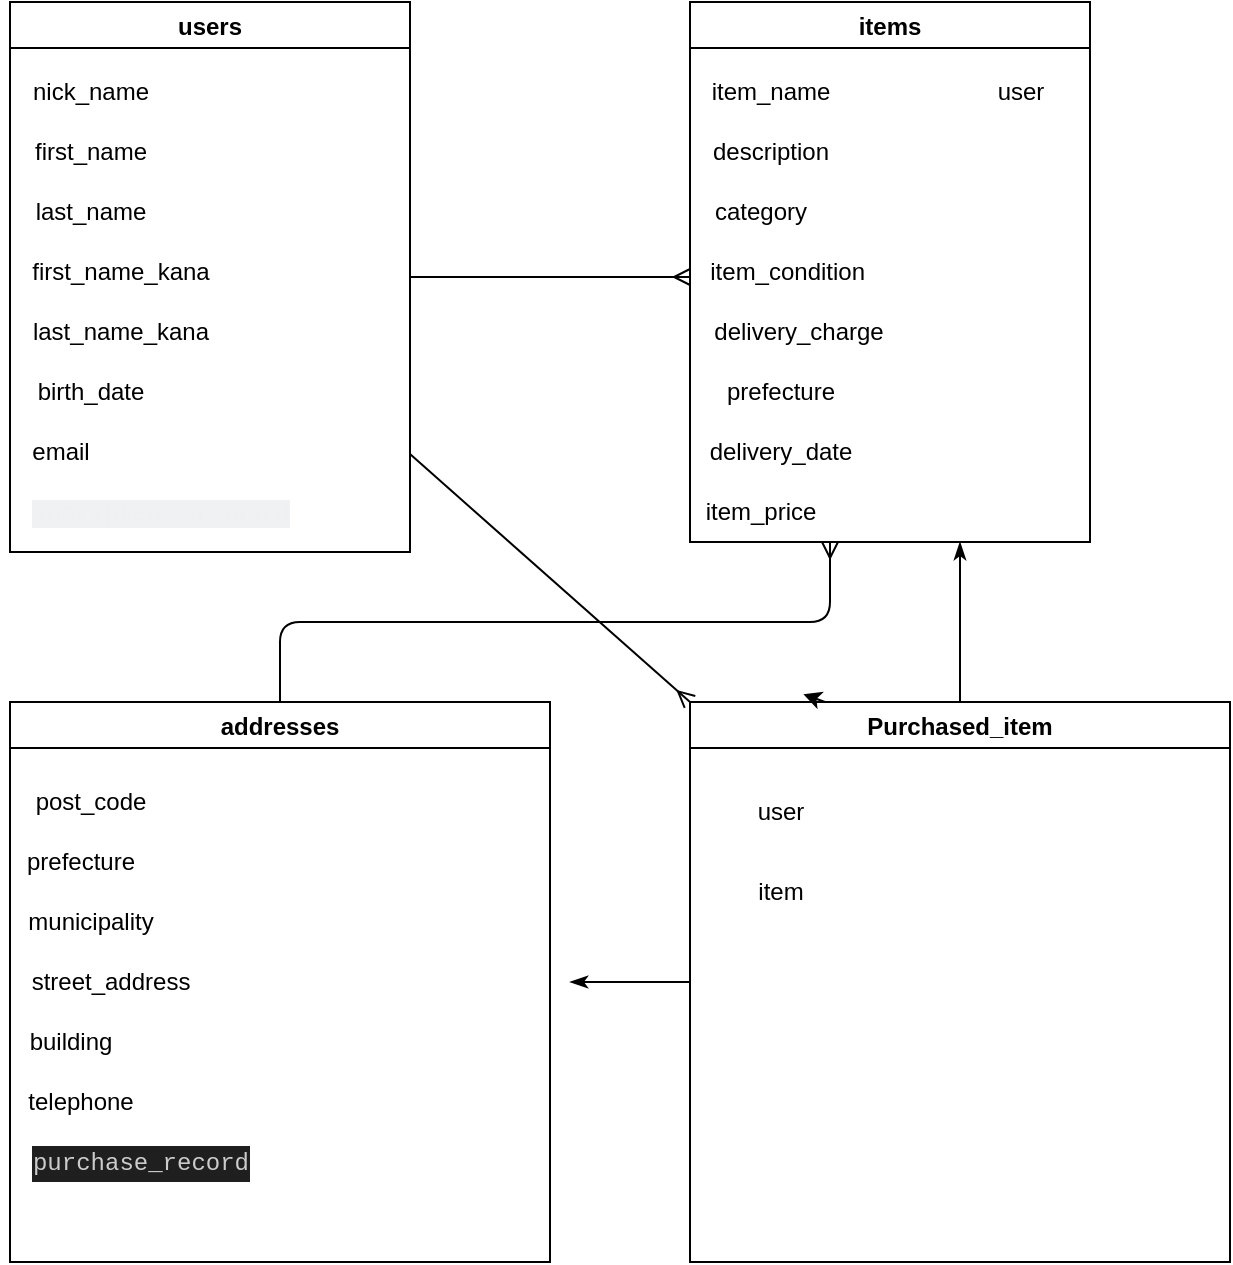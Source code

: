 <mxfile>
    <diagram id="dZ9gxPBAXobXoV-FH45U" name="ページ1">
        <mxGraphModel dx="631" dy="634" grid="1" gridSize="10" guides="1" tooltips="1" connect="1" arrows="1" fold="1" page="1" pageScale="1" pageWidth="827" pageHeight="1169" math="0" shadow="0">
            <root>
                <mxCell id="0"/>
                <mxCell id="1" parent="0"/>
                <mxCell id="95" style="edgeStyle=none;html=1;entryX=0;entryY=0;entryDx=0;entryDy=0;endArrow=ERmany;endFill=0;" parent="1" source="17" target="87" edge="1">
                    <mxGeometry relative="1" as="geometry"/>
                </mxCell>
                <mxCell id="17" value="users" style="swimlane;" parent="1" vertex="1">
                    <mxGeometry x="20" y="50" width="200" height="275" as="geometry">
                        <mxRectangle x="210" y="230" width="100" height="30" as="alternateBounds"/>
                    </mxGeometry>
                </mxCell>
                <mxCell id="21" value="nick_name" style="text;html=1;align=center;verticalAlign=middle;resizable=0;points=[];autosize=1;strokeColor=none;fillColor=none;" parent="17" vertex="1">
                    <mxGeometry y="30" width="80" height="30" as="geometry"/>
                </mxCell>
                <mxCell id="23" value="first_name" style="text;html=1;align=center;verticalAlign=middle;resizable=0;points=[];autosize=1;strokeColor=none;fillColor=none;" parent="17" vertex="1">
                    <mxGeometry y="60" width="80" height="30" as="geometry"/>
                </mxCell>
                <mxCell id="26" value="last_name" style="text;html=1;align=center;verticalAlign=middle;resizable=0;points=[];autosize=1;strokeColor=none;fillColor=none;" parent="17" vertex="1">
                    <mxGeometry y="90" width="80" height="30" as="geometry"/>
                </mxCell>
                <mxCell id="28" value="first_name_kana" style="text;html=1;align=center;verticalAlign=middle;resizable=0;points=[];autosize=1;strokeColor=none;fillColor=none;" parent="17" vertex="1">
                    <mxGeometry y="120" width="110" height="30" as="geometry"/>
                </mxCell>
                <mxCell id="29" value="birth_date" style="text;html=1;align=center;verticalAlign=middle;resizable=0;points=[];autosize=1;strokeColor=none;fillColor=none;" parent="17" vertex="1">
                    <mxGeometry y="180" width="80" height="30" as="geometry"/>
                </mxCell>
                <mxCell id="30" value="last_name_kana" style="text;html=1;align=center;verticalAlign=middle;resizable=0;points=[];autosize=1;strokeColor=none;fillColor=none;" parent="17" vertex="1">
                    <mxGeometry y="150" width="110" height="30" as="geometry"/>
                </mxCell>
                <mxCell id="31" value="email" style="text;html=1;align=center;verticalAlign=middle;resizable=0;points=[];autosize=1;strokeColor=none;fillColor=none;" parent="17" vertex="1">
                    <mxGeometry y="210" width="50" height="30" as="geometry"/>
                </mxCell>
                <mxCell id="86" value="&lt;span style=&quot;font-family: ui-monospace, SFMono-Regular, &amp;quot;SF Mono&amp;quot;, Menlo, Consolas, &amp;quot;Liberation Mono&amp;quot;, monospace; font-size: 11.9px; text-align: start; background-color: rgba(175, 184, 193, 0.2);&quot;&gt;encrypted_password&lt;/span&gt;" style="text;html=1;align=center;verticalAlign=middle;resizable=0;points=[];autosize=1;fontColor=#F0F0F0;" parent="17" vertex="1">
                    <mxGeometry y="240" width="150" height="30" as="geometry"/>
                </mxCell>
                <mxCell id="18" value="addresses" style="swimlane;" parent="1" vertex="1">
                    <mxGeometry x="20" y="400" width="270" height="280" as="geometry"/>
                </mxCell>
                <mxCell id="46" value="prefecture" style="text;html=1;align=center;verticalAlign=middle;resizable=0;points=[];autosize=1;strokeColor=none;fillColor=none;" parent="18" vertex="1">
                    <mxGeometry x="-5" y="65" width="80" height="30" as="geometry"/>
                </mxCell>
                <mxCell id="48" value="municipality" style="text;html=1;align=center;verticalAlign=middle;resizable=0;points=[];autosize=1;strokeColor=none;fillColor=none;" parent="18" vertex="1">
                    <mxGeometry x="-5" y="95" width="90" height="30" as="geometry"/>
                </mxCell>
                <mxCell id="49" value="street_address" style="text;html=1;align=center;verticalAlign=middle;resizable=0;points=[];autosize=1;strokeColor=none;fillColor=none;" parent="18" vertex="1">
                    <mxGeometry y="125" width="100" height="30" as="geometry"/>
                </mxCell>
                <mxCell id="51" value="building" style="text;html=1;align=center;verticalAlign=middle;resizable=0;points=[];autosize=1;strokeColor=none;fillColor=none;" parent="18" vertex="1">
                    <mxGeometry y="155" width="60" height="30" as="geometry"/>
                </mxCell>
                <mxCell id="52" value="telephone" style="text;html=1;align=center;verticalAlign=middle;resizable=0;points=[];autosize=1;strokeColor=none;fillColor=none;" parent="18" vertex="1">
                    <mxGeometry x="-5" y="185" width="80" height="30" as="geometry"/>
                </mxCell>
                <mxCell id="98" value="&lt;div style=&quot;color: rgb(204, 204, 204); background-color: rgb(31, 31, 31); font-family: Menlo, Monaco, &amp;quot;Courier New&amp;quot;, monospace; line-height: 18px;&quot;&gt;purchase_record&lt;/div&gt;" style="text;html=1;align=center;verticalAlign=middle;resizable=0;points=[];autosize=1;strokeColor=none;fillColor=none;" vertex="1" parent="18">
                    <mxGeometry y="215" width="130" height="30" as="geometry"/>
                </mxCell>
                <mxCell id="57" style="edgeStyle=elbowEdgeStyle;elbow=vertical;html=1;startArrow=ERmany;startFill=0;endArrow=none;endFill=0;entryX=0.5;entryY=0;entryDx=0;entryDy=0;" parent="1" source="19" target="18" edge="1">
                    <mxGeometry relative="1" as="geometry">
                        <mxPoint x="230" y="390" as="targetPoint"/>
                        <Array as="points">
                            <mxPoint x="430" y="360"/>
                        </Array>
                    </mxGeometry>
                </mxCell>
                <mxCell id="19" value="items" style="swimlane;" parent="1" vertex="1">
                    <mxGeometry x="360" y="50" width="200" height="270" as="geometry"/>
                </mxCell>
                <mxCell id="34" value="item_name" style="text;html=1;align=center;verticalAlign=middle;resizable=0;points=[];autosize=1;strokeColor=none;fillColor=none;" parent="19" vertex="1">
                    <mxGeometry y="30" width="80" height="30" as="geometry"/>
                </mxCell>
                <mxCell id="35" value="user" style="text;html=1;align=center;verticalAlign=middle;resizable=0;points=[];autosize=1;strokeColor=none;fillColor=none;" parent="19" vertex="1">
                    <mxGeometry x="140" y="30" width="50" height="30" as="geometry"/>
                </mxCell>
                <mxCell id="36" value="category" style="text;html=1;align=center;verticalAlign=middle;resizable=0;points=[];autosize=1;strokeColor=none;fillColor=none;" parent="19" vertex="1">
                    <mxGeometry y="90" width="70" height="30" as="geometry"/>
                </mxCell>
                <mxCell id="38" value="item_condition&amp;nbsp;" style="text;html=1;align=center;verticalAlign=middle;resizable=0;points=[];autosize=1;strokeColor=none;fillColor=none;" parent="19" vertex="1">
                    <mxGeometry y="120" width="100" height="30" as="geometry"/>
                </mxCell>
                <mxCell id="39" value="delivery_charge" style="text;html=1;align=center;verticalAlign=middle;resizable=0;points=[];autosize=1;strokeColor=none;fillColor=none;" parent="19" vertex="1">
                    <mxGeometry x="-1" y="150" width="110" height="30" as="geometry"/>
                </mxCell>
                <mxCell id="41" value="prefecture" style="text;html=1;align=center;verticalAlign=middle;resizable=0;points=[];autosize=1;strokeColor=none;fillColor=none;" parent="19" vertex="1">
                    <mxGeometry x="5" y="180" width="80" height="30" as="geometry"/>
                </mxCell>
                <mxCell id="42" value="delivery_date" style="text;html=1;align=center;verticalAlign=middle;resizable=0;points=[];autosize=1;strokeColor=none;fillColor=none;" parent="19" vertex="1">
                    <mxGeometry y="210" width="90" height="30" as="geometry"/>
                </mxCell>
                <mxCell id="43" value="item_price" style="text;html=1;align=center;verticalAlign=middle;resizable=0;points=[];autosize=1;strokeColor=none;fillColor=none;" parent="19" vertex="1">
                    <mxGeometry x="-5" y="240" width="80" height="30" as="geometry"/>
                </mxCell>
                <mxCell id="44" value="description" style="text;html=1;align=center;verticalAlign=middle;resizable=0;points=[];autosize=1;strokeColor=none;fillColor=none;" parent="19" vertex="1">
                    <mxGeometry y="60" width="80" height="30" as="geometry"/>
                </mxCell>
                <mxCell id="45" value="post_code" style="text;html=1;align=center;verticalAlign=middle;resizable=0;points=[];autosize=1;strokeColor=none;fillColor=none;" parent="1" vertex="1">
                    <mxGeometry x="20" y="435" width="80" height="30" as="geometry"/>
                </mxCell>
                <mxCell id="56" style="edgeStyle=elbowEdgeStyle;elbow=vertical;html=1;entryX=1;entryY=0.5;entryDx=0;entryDy=0;startArrow=ERmany;startFill=0;endArrow=none;endFill=0;" parent="1" source="38" target="17" edge="1">
                    <mxGeometry relative="1" as="geometry"/>
                </mxCell>
                <mxCell id="96" style="edgeStyle=none;html=1;endArrow=classicThin;endFill=1;" parent="1" source="87" edge="1">
                    <mxGeometry relative="1" as="geometry">
                        <mxPoint x="495" y="320" as="targetPoint"/>
                    </mxGeometry>
                </mxCell>
                <mxCell id="97" style="edgeStyle=none;html=1;endArrow=classicThin;endFill=1;" parent="1" source="87" edge="1">
                    <mxGeometry relative="1" as="geometry">
                        <mxPoint x="300" y="540" as="targetPoint"/>
                    </mxGeometry>
                </mxCell>
                <mxCell id="87" value="Purchased_item" style="swimlane;" parent="1" vertex="1">
                    <mxGeometry x="360" y="400" width="270" height="280" as="geometry"/>
                </mxCell>
                <mxCell id="93" value="user" style="text;html=1;align=center;verticalAlign=middle;resizable=0;points=[];autosize=1;strokeColor=none;fillColor=none;" parent="87" vertex="1">
                    <mxGeometry x="20" y="40" width="50" height="30" as="geometry"/>
                </mxCell>
                <mxCell id="94" value="item" style="text;html=1;align=center;verticalAlign=middle;resizable=0;points=[];autosize=1;strokeColor=none;fillColor=none;" parent="87" vertex="1">
                    <mxGeometry x="20" y="80" width="50" height="30" as="geometry"/>
                </mxCell>
                <mxCell id="92" style="edgeStyle=none;html=1;exitX=0.25;exitY=0;exitDx=0;exitDy=0;entryX=0.21;entryY=-0.014;entryDx=0;entryDy=0;entryPerimeter=0;" parent="1" source="87" target="87" edge="1">
                    <mxGeometry relative="1" as="geometry">
                        <Array as="points"/>
                    </mxGeometry>
                </mxCell>
            </root>
        </mxGraphModel>
    </diagram>
</mxfile>